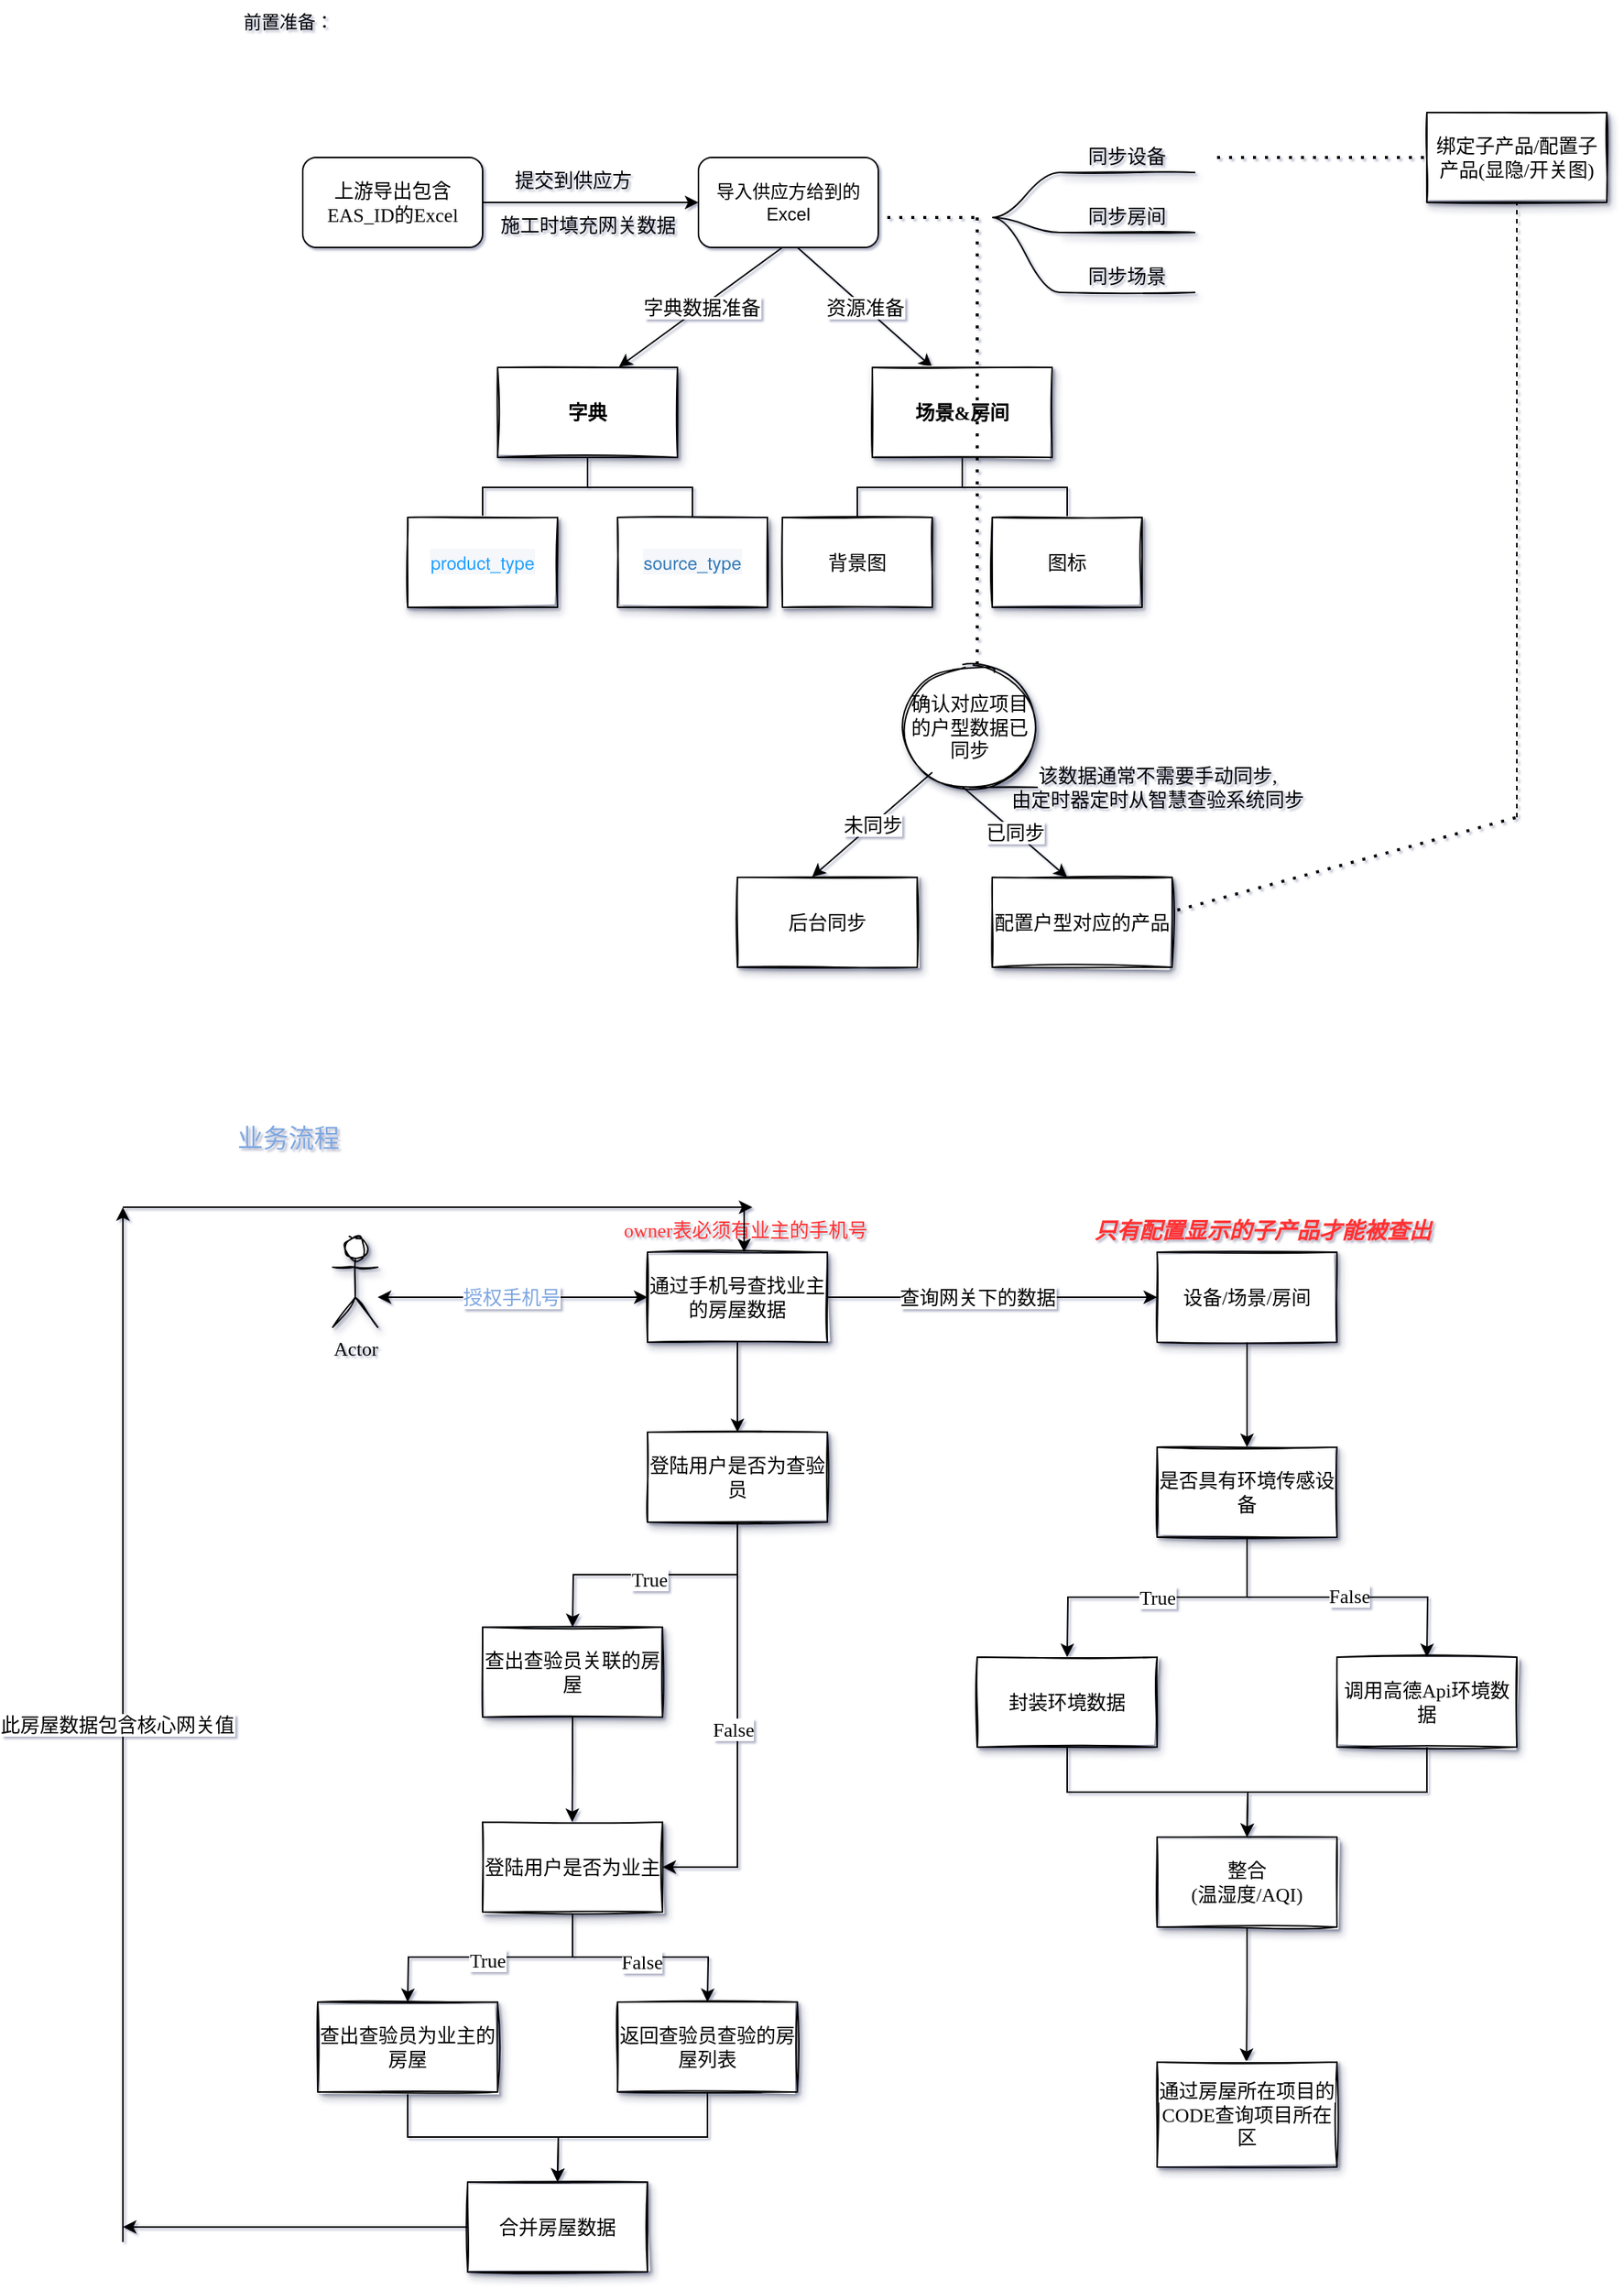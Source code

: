 <mxfile version="20.4.0" type="github">
  <diagram id="gWpfDHFNE3KKYQMcA2ZL" name="第 1 页">
    <mxGraphModel dx="2193" dy="816" grid="1" gridSize="10" guides="1" tooltips="1" connect="1" arrows="1" fold="1" page="1" pageScale="1" pageWidth="827" pageHeight="1169" math="0" shadow="1">
      <root>
        <mxCell id="0" />
        <mxCell id="1" parent="0" />
        <mxCell id="KSl4At89BIPdw04Hjlh8-6" value="前置准备：" style="text;html=1;align=center;verticalAlign=middle;resizable=0;points=[];autosize=1;strokeColor=none;fillColor=none;strokeWidth=18;" vertex="1" parent="1">
          <mxGeometry x="40" y="15" width="80" height="30" as="geometry" />
        </mxCell>
        <mxCell id="KSl4At89BIPdw04Hjlh8-81" value="导入供应方给到的Excel" style="rounded=1;whiteSpace=wrap;html=1;" vertex="1" parent="1">
          <mxGeometry x="354" y="120" width="120" height="60" as="geometry" />
        </mxCell>
        <mxCell id="KSl4At89BIPdw04Hjlh8-82" style="edgeStyle=orthogonalEdgeStyle;rounded=0;orthogonalLoop=1;jettySize=auto;html=1;exitX=1;exitY=0.5;exitDx=0;exitDy=0;entryX=0;entryY=0.5;entryDx=0;entryDy=0;fontFamily=Verdana;fontSize=13;" edge="1" parent="1" source="KSl4At89BIPdw04Hjlh8-83" target="KSl4At89BIPdw04Hjlh8-81">
          <mxGeometry relative="1" as="geometry" />
        </mxCell>
        <mxCell id="KSl4At89BIPdw04Hjlh8-83" value="上游导出包含EAS_ID的Excel" style="rounded=1;whiteSpace=wrap;html=1;strokeWidth=1;fontFamily=Verdana;fontSize=13;strokeColor=default;" vertex="1" parent="1">
          <mxGeometry x="90" y="120" width="120" height="60" as="geometry" />
        </mxCell>
        <mxCell id="KSl4At89BIPdw04Hjlh8-84" value="提交到供应方" style="text;html=1;align=center;verticalAlign=middle;resizable=0;points=[];autosize=1;strokeColor=none;fillColor=none;fontSize=13;fontFamily=Verdana;" vertex="1" parent="1">
          <mxGeometry x="220" y="120" width="100" height="30" as="geometry" />
        </mxCell>
        <mxCell id="KSl4At89BIPdw04Hjlh8-85" value="施工时填充网关数据" style="text;html=1;align=center;verticalAlign=middle;resizable=0;points=[];autosize=1;strokeColor=none;fillColor=none;fontSize=13;fontFamily=Verdana;" vertex="1" parent="1">
          <mxGeometry x="210" y="150" width="140" height="30" as="geometry" />
        </mxCell>
        <mxCell id="KSl4At89BIPdw04Hjlh8-86" value="同步设备" style="whiteSpace=wrap;html=1;shape=partialRectangle;top=0;left=0;bottom=1;right=0;points=[[0,1],[1,1]];fillColor=none;align=center;verticalAlign=bottom;routingCenterY=0.5;snapToPoint=1;recursiveResize=0;autosize=1;treeFolding=1;treeMoving=1;newEdgeStyle={&quot;edgeStyle&quot;:&quot;entityRelationEdgeStyle&quot;,&quot;startArrow&quot;:&quot;none&quot;,&quot;endArrow&quot;:&quot;none&quot;,&quot;segment&quot;:10,&quot;curved&quot;:1};strokeColor=default;strokeWidth=1;fontFamily=Verdana;fontSize=13;shadow=1;sketch=1;" vertex="1" parent="1">
          <mxGeometry x="595" y="100" width="90" height="30" as="geometry" />
        </mxCell>
        <mxCell id="KSl4At89BIPdw04Hjlh8-87" value="" style="edgeStyle=entityRelationEdgeStyle;startArrow=none;endArrow=none;segment=10;curved=1;rounded=0;fontFamily=Verdana;fontSize=13;" edge="1" parent="1" target="KSl4At89BIPdw04Hjlh8-86">
          <mxGeometry relative="1" as="geometry">
            <mxPoint x="550" y="160" as="sourcePoint" />
          </mxGeometry>
        </mxCell>
        <mxCell id="KSl4At89BIPdw04Hjlh8-88" value="同步房间" style="whiteSpace=wrap;html=1;shape=partialRectangle;top=0;left=0;bottom=1;right=0;points=[[0,1],[1,1]];fillColor=none;align=center;verticalAlign=bottom;routingCenterY=0.5;snapToPoint=1;recursiveResize=0;autosize=1;treeFolding=1;treeMoving=1;newEdgeStyle={&quot;edgeStyle&quot;:&quot;entityRelationEdgeStyle&quot;,&quot;startArrow&quot;:&quot;none&quot;,&quot;endArrow&quot;:&quot;none&quot;,&quot;segment&quot;:10,&quot;curved&quot;:1};strokeColor=default;strokeWidth=1;fontFamily=Verdana;fontSize=13;shadow=1;sketch=1;" vertex="1" parent="1">
          <mxGeometry x="595" y="140" width="90" height="30" as="geometry" />
        </mxCell>
        <mxCell id="KSl4At89BIPdw04Hjlh8-89" value="" style="edgeStyle=entityRelationEdgeStyle;startArrow=none;endArrow=none;segment=10;curved=1;rounded=0;fontFamily=Verdana;fontSize=13;" edge="1" parent="1" target="KSl4At89BIPdw04Hjlh8-88">
          <mxGeometry relative="1" as="geometry">
            <mxPoint x="550" y="160" as="sourcePoint" />
          </mxGeometry>
        </mxCell>
        <mxCell id="KSl4At89BIPdw04Hjlh8-90" value="同步场景" style="whiteSpace=wrap;html=1;shape=partialRectangle;top=0;left=0;bottom=1;right=0;points=[[0,1],[1,1]];fillColor=none;align=center;verticalAlign=bottom;routingCenterY=0.5;snapToPoint=1;recursiveResize=0;autosize=1;treeFolding=1;treeMoving=1;newEdgeStyle={&quot;edgeStyle&quot;:&quot;entityRelationEdgeStyle&quot;,&quot;startArrow&quot;:&quot;none&quot;,&quot;endArrow&quot;:&quot;none&quot;,&quot;segment&quot;:10,&quot;curved&quot;:1};strokeColor=default;strokeWidth=1;fontFamily=Verdana;fontSize=13;shadow=1;sketch=1;" vertex="1" parent="1">
          <mxGeometry x="595" y="180" width="90" height="30" as="geometry" />
        </mxCell>
        <mxCell id="KSl4At89BIPdw04Hjlh8-91" value="" style="edgeStyle=entityRelationEdgeStyle;startArrow=none;endArrow=none;segment=10;curved=1;rounded=0;fontFamily=Verdana;fontSize=13;" edge="1" parent="1" target="KSl4At89BIPdw04Hjlh8-90">
          <mxGeometry relative="1" as="geometry">
            <mxPoint x="550" y="160" as="sourcePoint" />
          </mxGeometry>
        </mxCell>
        <mxCell id="KSl4At89BIPdw04Hjlh8-92" value="" style="edgeStyle=elbowEdgeStyle;elbow=vertical;startArrow=none;endArrow=none;rounded=0;fontFamily=Verdana;fontSize=13;" edge="1" parent="1" source="KSl4At89BIPdw04Hjlh8-94" target="KSl4At89BIPdw04Hjlh8-95">
          <mxGeometry relative="1" as="geometry" />
        </mxCell>
        <mxCell id="KSl4At89BIPdw04Hjlh8-93" value="" style="edgeStyle=elbowEdgeStyle;elbow=vertical;startArrow=none;endArrow=none;rounded=0;fontFamily=Verdana;fontSize=13;" edge="1" parent="1" source="KSl4At89BIPdw04Hjlh8-94" target="KSl4At89BIPdw04Hjlh8-96">
          <mxGeometry relative="1" as="geometry" />
        </mxCell>
        <UserObject label="&lt;span style=&quot;font-weight: 700;&quot;&gt;字典&lt;/span&gt;" treeRoot="1" id="KSl4At89BIPdw04Hjlh8-94">
          <mxCell style="whiteSpace=wrap;html=1;align=center;treeFolding=1;treeMoving=1;newEdgeStyle={&quot;edgeStyle&quot;:&quot;elbowEdgeStyle&quot;,&quot;startArrow&quot;:&quot;none&quot;,&quot;endArrow&quot;:&quot;none&quot;};shadow=1;sketch=1;strokeColor=default;strokeWidth=1;fontFamily=Verdana;fontSize=13;" vertex="1" parent="1">
            <mxGeometry x="220" y="260" width="120" height="60" as="geometry" />
          </mxCell>
        </UserObject>
        <mxCell id="KSl4At89BIPdw04Hjlh8-95" value="&lt;a href=&quot;http://10.220.88.97:8081/#/dict/type/data/60&quot; class=&quot;link-type&quot; style=&quot;box-sizing: inherit; background-color: rgb(245, 247, 250); cursor: pointer; color: rgb(32, 160, 255); text-decoration-line: none; font-family: &amp;quot;Helvetica Neue&amp;quot;, Helvetica, &amp;quot;PingFang SC&amp;quot;, &amp;quot;Hiragino Sans GB&amp;quot;, &amp;quot;Microsoft YaHei&amp;quot;, Arial, sans-serif; font-size: 12px;&quot;&gt;&lt;span style=&quot;box-sizing: inherit;&quot;&gt;product_type&lt;/span&gt;&lt;/a&gt;" style="whiteSpace=wrap;html=1;align=center;verticalAlign=middle;treeFolding=1;treeMoving=1;newEdgeStyle={&quot;edgeStyle&quot;:&quot;elbowEdgeStyle&quot;,&quot;startArrow&quot;:&quot;none&quot;,&quot;endArrow&quot;:&quot;none&quot;};shadow=1;sketch=1;strokeColor=default;strokeWidth=1;fontFamily=Verdana;fontSize=13;" vertex="1" parent="1">
          <mxGeometry x="160" y="360" width="100" height="60" as="geometry" />
        </mxCell>
        <mxCell id="KSl4At89BIPdw04Hjlh8-96" value="&lt;a href=&quot;http://10.220.88.97:8081/#/dict/type/data/58&quot; class=&quot;link-type&quot; style=&quot;box-sizing: inherit; background-color: rgb(245, 247, 250); cursor: pointer; color: rgb(51, 122, 183); text-decoration-line: none; font-family: &amp;quot;Helvetica Neue&amp;quot;, Helvetica, &amp;quot;PingFang SC&amp;quot;, &amp;quot;Hiragino Sans GB&amp;quot;, &amp;quot;Microsoft YaHei&amp;quot;, Arial, sans-serif; font-size: 12px;&quot;&gt;&lt;span style=&quot;box-sizing: inherit;&quot;&gt;source_type&lt;/span&gt;&lt;/a&gt;" style="whiteSpace=wrap;html=1;align=center;verticalAlign=middle;treeFolding=1;treeMoving=1;newEdgeStyle={&quot;edgeStyle&quot;:&quot;elbowEdgeStyle&quot;,&quot;startArrow&quot;:&quot;none&quot;,&quot;endArrow&quot;:&quot;none&quot;};shadow=1;sketch=1;strokeColor=default;strokeWidth=1;fontFamily=Verdana;fontSize=13;" vertex="1" parent="1">
          <mxGeometry x="300" y="360" width="100" height="60" as="geometry" />
        </mxCell>
        <mxCell id="KSl4At89BIPdw04Hjlh8-97" value="" style="endArrow=classic;html=1;rounded=0;fontFamily=Verdana;fontSize=13;entryX=0.674;entryY=-0.004;entryDx=0;entryDy=0;entryPerimeter=0;" edge="1" parent="1" target="KSl4At89BIPdw04Hjlh8-94">
          <mxGeometry relative="1" as="geometry">
            <mxPoint x="410" y="180" as="sourcePoint" />
            <mxPoint x="470" y="300" as="targetPoint" />
          </mxGeometry>
        </mxCell>
        <mxCell id="KSl4At89BIPdw04Hjlh8-98" value="字典数据准备" style="edgeLabel;resizable=0;html=1;align=center;verticalAlign=middle;shadow=1;sketch=1;strokeColor=default;strokeWidth=1;fontFamily=Verdana;fontSize=13;" connectable="0" vertex="1" parent="KSl4At89BIPdw04Hjlh8-97">
          <mxGeometry relative="1" as="geometry" />
        </mxCell>
        <mxCell id="KSl4At89BIPdw04Hjlh8-99" value="" style="endArrow=classic;html=1;rounded=0;fontFamily=Verdana;fontSize=13;" edge="1" parent="1">
          <mxGeometry relative="1" as="geometry">
            <mxPoint x="420" y="180" as="sourcePoint" />
            <mxPoint x="510" y="260" as="targetPoint" />
          </mxGeometry>
        </mxCell>
        <mxCell id="KSl4At89BIPdw04Hjlh8-100" value="资源准备" style="edgeLabel;resizable=0;html=1;align=center;verticalAlign=middle;shadow=1;sketch=1;strokeColor=default;strokeWidth=1;fontFamily=Verdana;fontSize=13;" connectable="0" vertex="1" parent="KSl4At89BIPdw04Hjlh8-99">
          <mxGeometry relative="1" as="geometry" />
        </mxCell>
        <mxCell id="KSl4At89BIPdw04Hjlh8-101" value="" style="edgeStyle=elbowEdgeStyle;elbow=vertical;startArrow=none;endArrow=none;rounded=0;fontFamily=Verdana;fontSize=13;" edge="1" parent="1" source="KSl4At89BIPdw04Hjlh8-103" target="KSl4At89BIPdw04Hjlh8-104">
          <mxGeometry relative="1" as="geometry" />
        </mxCell>
        <mxCell id="KSl4At89BIPdw04Hjlh8-102" value="" style="edgeStyle=elbowEdgeStyle;elbow=vertical;startArrow=none;endArrow=none;rounded=0;fontFamily=Verdana;fontSize=13;" edge="1" parent="1" source="KSl4At89BIPdw04Hjlh8-103" target="KSl4At89BIPdw04Hjlh8-105">
          <mxGeometry relative="1" as="geometry" />
        </mxCell>
        <UserObject label="&lt;span style=&quot;font-weight: 700;&quot;&gt;场景&amp;amp;房间&lt;/span&gt;" treeRoot="1" id="KSl4At89BIPdw04Hjlh8-103">
          <mxCell style="whiteSpace=wrap;html=1;align=center;treeFolding=1;treeMoving=1;newEdgeStyle={&quot;edgeStyle&quot;:&quot;elbowEdgeStyle&quot;,&quot;startArrow&quot;:&quot;none&quot;,&quot;endArrow&quot;:&quot;none&quot;};shadow=1;sketch=1;strokeColor=default;strokeWidth=1;fontFamily=Verdana;fontSize=13;" vertex="1" parent="1">
            <mxGeometry x="470" y="260" width="120" height="60" as="geometry" />
          </mxCell>
        </UserObject>
        <mxCell id="KSl4At89BIPdw04Hjlh8-104" value="背景图" style="whiteSpace=wrap;html=1;align=center;verticalAlign=middle;treeFolding=1;treeMoving=1;newEdgeStyle={&quot;edgeStyle&quot;:&quot;elbowEdgeStyle&quot;,&quot;startArrow&quot;:&quot;none&quot;,&quot;endArrow&quot;:&quot;none&quot;};shadow=1;sketch=1;strokeColor=default;strokeWidth=1;fontFamily=Verdana;fontSize=13;" vertex="1" parent="1">
          <mxGeometry x="410" y="360" width="100" height="60" as="geometry" />
        </mxCell>
        <mxCell id="KSl4At89BIPdw04Hjlh8-105" value="图标" style="whiteSpace=wrap;html=1;align=center;verticalAlign=middle;treeFolding=1;treeMoving=1;newEdgeStyle={&quot;edgeStyle&quot;:&quot;elbowEdgeStyle&quot;,&quot;startArrow&quot;:&quot;none&quot;,&quot;endArrow&quot;:&quot;none&quot;};shadow=1;sketch=1;strokeColor=default;strokeWidth=1;fontFamily=Verdana;fontSize=13;" vertex="1" parent="1">
          <mxGeometry x="550" y="360" width="100" height="60" as="geometry" />
        </mxCell>
        <mxCell id="KSl4At89BIPdw04Hjlh8-106" value="" style="endArrow=none;dashed=1;html=1;dashPattern=1 3;strokeWidth=2;rounded=0;fontFamily=Verdana;fontSize=13;" edge="1" parent="1">
          <mxGeometry width="50" height="50" relative="1" as="geometry">
            <mxPoint x="480" y="160" as="sourcePoint" />
            <mxPoint x="540" y="160" as="targetPoint" />
          </mxGeometry>
        </mxCell>
        <mxCell id="KSl4At89BIPdw04Hjlh8-107" value="" style="endArrow=none;dashed=1;html=1;dashPattern=1 3;strokeWidth=2;rounded=0;fontFamily=Verdana;fontSize=13;" edge="1" parent="1">
          <mxGeometry width="50" height="50" relative="1" as="geometry">
            <mxPoint x="540" y="530.0" as="sourcePoint" />
            <mxPoint x="540" y="160" as="targetPoint" />
          </mxGeometry>
        </mxCell>
        <mxCell id="KSl4At89BIPdw04Hjlh8-108" value="确认对应项目的户型数据已同步" style="shape=tapeData;whiteSpace=wrap;html=1;perimeter=ellipsePerimeter;shadow=1;sketch=1;strokeColor=default;strokeWidth=1;fontFamily=Verdana;fontSize=13;" vertex="1" parent="1">
          <mxGeometry x="490" y="460" width="90" height="80" as="geometry" />
        </mxCell>
        <mxCell id="KSl4At89BIPdw04Hjlh8-109" value="后台同步" style="rounded=0;whiteSpace=wrap;html=1;shadow=1;sketch=1;strokeColor=default;strokeWidth=1;fontFamily=Verdana;fontSize=13;" vertex="1" parent="1">
          <mxGeometry x="380" y="600" width="120" height="60" as="geometry" />
        </mxCell>
        <mxCell id="KSl4At89BIPdw04Hjlh8-110" value="" style="endArrow=classic;html=1;rounded=0;fontFamily=Verdana;fontSize=13;entryX=0.415;entryY=-0.004;entryDx=0;entryDy=0;entryPerimeter=0;" edge="1" parent="1" target="KSl4At89BIPdw04Hjlh8-109">
          <mxGeometry relative="1" as="geometry">
            <mxPoint x="510" y="530.0" as="sourcePoint" />
            <mxPoint x="595" y="560" as="targetPoint" />
          </mxGeometry>
        </mxCell>
        <mxCell id="KSl4At89BIPdw04Hjlh8-111" value="未同步" style="edgeLabel;resizable=0;html=1;align=center;verticalAlign=middle;shadow=1;sketch=1;strokeColor=default;strokeWidth=1;fontFamily=Verdana;fontSize=13;" connectable="0" vertex="1" parent="KSl4At89BIPdw04Hjlh8-110">
          <mxGeometry relative="1" as="geometry" />
        </mxCell>
        <mxCell id="KSl4At89BIPdw04Hjlh8-112" value="该数据通常不需要手动同步,&lt;br&gt;由定时器定时从智慧查验系统同步" style="text;html=1;align=center;verticalAlign=middle;resizable=0;points=[];autosize=1;strokeColor=none;fillColor=none;fontSize=13;fontFamily=Verdana;" vertex="1" parent="1">
          <mxGeometry x="550" y="520" width="220" height="40" as="geometry" />
        </mxCell>
        <mxCell id="KSl4At89BIPdw04Hjlh8-113" value="" style="endArrow=none;dashed=1;html=1;dashPattern=1 3;strokeWidth=2;rounded=0;fontFamily=Verdana;fontSize=13;" edge="1" parent="1">
          <mxGeometry width="50" height="50" relative="1" as="geometry">
            <mxPoint x="700" y="120" as="sourcePoint" />
            <mxPoint x="840" y="120" as="targetPoint" />
          </mxGeometry>
        </mxCell>
        <mxCell id="KSl4At89BIPdw04Hjlh8-114" value="绑定子产品/配置子产品(显隐/开关图)" style="rounded=0;whiteSpace=wrap;html=1;shadow=1;sketch=1;strokeColor=default;strokeWidth=1;fontFamily=Verdana;fontSize=13;" vertex="1" parent="1">
          <mxGeometry x="840" y="90" width="120" height="60" as="geometry" />
        </mxCell>
        <mxCell id="KSl4At89BIPdw04Hjlh8-115" value="w" style="endArrow=classic;html=1;rounded=0;fontFamily=Verdana;fontSize=13;" edge="1" parent="1">
          <mxGeometry relative="1" as="geometry">
            <mxPoint x="530" y="539.47" as="sourcePoint" />
            <mxPoint x="600" y="600.0" as="targetPoint" />
          </mxGeometry>
        </mxCell>
        <mxCell id="KSl4At89BIPdw04Hjlh8-116" value="已同步" style="edgeLabel;resizable=0;html=1;align=center;verticalAlign=middle;shadow=1;sketch=1;strokeColor=default;strokeWidth=1;fontFamily=Verdana;fontSize=13;" connectable="0" vertex="1" parent="KSl4At89BIPdw04Hjlh8-115">
          <mxGeometry relative="1" as="geometry" />
        </mxCell>
        <mxCell id="KSl4At89BIPdw04Hjlh8-117" value="配置户型对应的产品" style="rounded=0;whiteSpace=wrap;html=1;shadow=1;sketch=1;strokeColor=default;strokeWidth=1;fontFamily=Verdana;fontSize=13;" vertex="1" parent="1">
          <mxGeometry x="550" y="600" width="120" height="60" as="geometry" />
        </mxCell>
        <mxCell id="KSl4At89BIPdw04Hjlh8-118" value="" style="endArrow=none;dashed=1;html=1;rounded=0;fontFamily=Verdana;fontSize=13;" edge="1" parent="1">
          <mxGeometry width="50" height="50" relative="1" as="geometry">
            <mxPoint x="900" y="560.0" as="sourcePoint" />
            <mxPoint x="900" y="150" as="targetPoint" />
          </mxGeometry>
        </mxCell>
        <mxCell id="KSl4At89BIPdw04Hjlh8-119" value="" style="endArrow=none;dashed=1;html=1;dashPattern=1 3;strokeWidth=2;rounded=0;fontFamily=Verdana;fontSize=13;exitX=1.029;exitY=0.365;exitDx=0;exitDy=0;exitPerimeter=0;" edge="1" parent="1" source="KSl4At89BIPdw04Hjlh8-117">
          <mxGeometry width="50" height="50" relative="1" as="geometry">
            <mxPoint x="850" y="610" as="sourcePoint" />
            <mxPoint x="900" y="560.0" as="targetPoint" />
          </mxGeometry>
        </mxCell>
        <mxCell id="KSl4At89BIPdw04Hjlh8-120" value="Actor" style="shape=umlActor;verticalLabelPosition=bottom;verticalAlign=top;html=1;outlineConnect=0;shadow=1;sketch=1;strokeColor=default;strokeWidth=1;fontFamily=Verdana;fontSize=13;" vertex="1" parent="1">
          <mxGeometry x="110" y="840" width="30" height="60" as="geometry" />
        </mxCell>
        <mxCell id="KSl4At89BIPdw04Hjlh8-121" value="" style="endArrow=classic;startArrow=classic;html=1;rounded=0;fontFamily=Verdana;fontSize=13;entryX=0;entryY=0.5;entryDx=0;entryDy=0;" edge="1" parent="1" target="KSl4At89BIPdw04Hjlh8-122">
          <mxGeometry width="50" height="50" relative="1" as="geometry">
            <mxPoint x="140.0" y="880" as="sourcePoint" />
            <mxPoint x="230.0" y="880" as="targetPoint" />
          </mxGeometry>
        </mxCell>
        <mxCell id="KSl4At89BIPdw04Hjlh8-125" value="授权手机号" style="edgeLabel;html=1;align=center;verticalAlign=middle;resizable=0;points=[];fontSize=13;fontFamily=Verdana;fontColor=#7EA6E0;" vertex="1" connectable="0" parent="KSl4At89BIPdw04Hjlh8-121">
          <mxGeometry x="0.001" y="-1" relative="1" as="geometry">
            <mxPoint x="-1" y="-1" as="offset" />
          </mxGeometry>
        </mxCell>
        <mxCell id="KSl4At89BIPdw04Hjlh8-127" style="edgeStyle=orthogonalEdgeStyle;rounded=0;orthogonalLoop=1;jettySize=auto;html=1;exitX=0.5;exitY=1;exitDx=0;exitDy=0;fontFamily=Verdana;fontSize=13;fontColor=#7EA6E0;entryX=0.5;entryY=0;entryDx=0;entryDy=0;" edge="1" parent="1" source="KSl4At89BIPdw04Hjlh8-122" target="KSl4At89BIPdw04Hjlh8-128">
          <mxGeometry relative="1" as="geometry">
            <mxPoint x="270.0" y="970" as="targetPoint" />
          </mxGeometry>
        </mxCell>
        <mxCell id="KSl4At89BIPdw04Hjlh8-155" style="edgeStyle=orthogonalEdgeStyle;rounded=0;orthogonalLoop=1;jettySize=auto;html=1;exitX=1;exitY=0.5;exitDx=0;exitDy=0;entryX=0;entryY=0.5;entryDx=0;entryDy=0;fontFamily=Verdana;fontSize=13;fontColor=#000000;" edge="1" parent="1" source="KSl4At89BIPdw04Hjlh8-122" target="KSl4At89BIPdw04Hjlh8-154">
          <mxGeometry relative="1" as="geometry" />
        </mxCell>
        <mxCell id="KSl4At89BIPdw04Hjlh8-156" value="查询网关下的数据" style="edgeLabel;html=1;align=center;verticalAlign=middle;resizable=0;points=[];fontSize=13;fontFamily=Verdana;fontColor=#000000;" vertex="1" connectable="0" parent="KSl4At89BIPdw04Hjlh8-155">
          <mxGeometry x="-0.092" relative="1" as="geometry">
            <mxPoint as="offset" />
          </mxGeometry>
        </mxCell>
        <mxCell id="KSl4At89BIPdw04Hjlh8-122" value="通过手机号查找业主的房屋数据" style="rounded=0;whiteSpace=wrap;html=1;shadow=1;sketch=1;strokeColor=default;strokeWidth=1;fontFamily=Verdana;fontSize=13;" vertex="1" parent="1">
          <mxGeometry x="320" y="850" width="120" height="60" as="geometry" />
        </mxCell>
        <mxCell id="KSl4At89BIPdw04Hjlh8-123" value="&lt;font style=&quot;font-size: 17px;&quot; color=&quot;#7ea6e0&quot;&gt;业务流程&lt;/font&gt;" style="text;html=1;align=center;verticalAlign=middle;resizable=0;points=[];autosize=1;strokeColor=none;fillColor=none;fontSize=13;fontFamily=Verdana;fontColor=#FF3333;" vertex="1" parent="1">
          <mxGeometry x="35" y="760" width="90" height="30" as="geometry" />
        </mxCell>
        <mxCell id="KSl4At89BIPdw04Hjlh8-126" value="&lt;span style=&quot;color: rgb(255, 51, 51);&quot;&gt;owner表必须有业主的手机号&lt;/span&gt;" style="text;html=1;align=center;verticalAlign=middle;resizable=0;points=[];autosize=1;strokeColor=none;fillColor=none;fontSize=13;fontFamily=Verdana;fontColor=#7EA6E0;" vertex="1" parent="1">
          <mxGeometry x="290" y="820" width="190" height="30" as="geometry" />
        </mxCell>
        <mxCell id="KSl4At89BIPdw04Hjlh8-129" style="edgeStyle=orthogonalEdgeStyle;rounded=0;orthogonalLoop=1;jettySize=auto;html=1;exitX=0.5;exitY=1;exitDx=0;exitDy=0;fontFamily=Verdana;fontSize=13;fontColor=#000000;" edge="1" parent="1" source="KSl4At89BIPdw04Hjlh8-128">
          <mxGeometry relative="1" as="geometry">
            <mxPoint x="270.0" y="1100" as="targetPoint" />
          </mxGeometry>
        </mxCell>
        <mxCell id="KSl4At89BIPdw04Hjlh8-130" value="True" style="edgeLabel;html=1;align=center;verticalAlign=middle;resizable=0;points=[];fontSize=13;fontFamily=Verdana;fontColor=#000000;" vertex="1" connectable="0" parent="KSl4At89BIPdw04Hjlh8-129">
          <mxGeometry x="0.059" y="3" relative="1" as="geometry">
            <mxPoint x="1" as="offset" />
          </mxGeometry>
        </mxCell>
        <mxCell id="KSl4At89BIPdw04Hjlh8-131" style="edgeStyle=orthogonalEdgeStyle;rounded=0;orthogonalLoop=1;jettySize=auto;html=1;exitX=0.5;exitY=1;exitDx=0;exitDy=0;fontFamily=Verdana;fontSize=13;fontColor=#000000;entryX=1;entryY=0.5;entryDx=0;entryDy=0;" edge="1" parent="1" source="KSl4At89BIPdw04Hjlh8-128" target="KSl4At89BIPdw04Hjlh8-138">
          <mxGeometry relative="1" as="geometry">
            <mxPoint x="490" y="1120" as="targetPoint" />
          </mxGeometry>
        </mxCell>
        <mxCell id="KSl4At89BIPdw04Hjlh8-132" value="False" style="edgeLabel;html=1;align=center;verticalAlign=middle;resizable=0;points=[];fontSize=13;fontFamily=Verdana;fontColor=#000000;" vertex="1" connectable="0" parent="KSl4At89BIPdw04Hjlh8-131">
          <mxGeometry x="-0.016" y="-3" relative="1" as="geometry">
            <mxPoint as="offset" />
          </mxGeometry>
        </mxCell>
        <mxCell id="KSl4At89BIPdw04Hjlh8-128" value="&lt;font color=&quot;#000000&quot;&gt;登陆用户是否为查验员&lt;/font&gt;" style="rounded=0;whiteSpace=wrap;html=1;shadow=1;sketch=1;strokeColor=default;strokeWidth=1;fontFamily=Verdana;fontSize=13;fontColor=#7EA6E0;" vertex="1" parent="1">
          <mxGeometry x="320" y="970" width="120" height="60" as="geometry" />
        </mxCell>
        <mxCell id="KSl4At89BIPdw04Hjlh8-137" style="edgeStyle=orthogonalEdgeStyle;rounded=0;orthogonalLoop=1;jettySize=auto;html=1;exitX=0.5;exitY=1;exitDx=0;exitDy=0;fontFamily=Verdana;fontSize=13;fontColor=#000000;" edge="1" parent="1" source="KSl4At89BIPdw04Hjlh8-133">
          <mxGeometry relative="1" as="geometry">
            <mxPoint x="269.789" y="1230" as="targetPoint" />
          </mxGeometry>
        </mxCell>
        <mxCell id="KSl4At89BIPdw04Hjlh8-133" value="查出查验员关联的房屋" style="rounded=0;whiteSpace=wrap;html=1;shadow=1;sketch=1;strokeColor=default;strokeWidth=1;fontFamily=Verdana;fontSize=13;fontColor=#000000;" vertex="1" parent="1">
          <mxGeometry x="210" y="1100" width="120" height="60" as="geometry" />
        </mxCell>
        <mxCell id="KSl4At89BIPdw04Hjlh8-139" style="edgeStyle=orthogonalEdgeStyle;rounded=0;orthogonalLoop=1;jettySize=auto;html=1;exitX=0.5;exitY=1;exitDx=0;exitDy=0;fontFamily=Verdana;fontSize=13;fontColor=#000000;" edge="1" parent="1" source="KSl4At89BIPdw04Hjlh8-138">
          <mxGeometry relative="1" as="geometry">
            <mxPoint x="160.0" y="1350" as="targetPoint" />
          </mxGeometry>
        </mxCell>
        <mxCell id="KSl4At89BIPdw04Hjlh8-140" value="True" style="edgeLabel;html=1;align=center;verticalAlign=middle;resizable=0;points=[];fontSize=13;fontFamily=Verdana;fontColor=#000000;" vertex="1" connectable="0" parent="KSl4At89BIPdw04Hjlh8-139">
          <mxGeometry x="0.03" y="2" relative="1" as="geometry">
            <mxPoint as="offset" />
          </mxGeometry>
        </mxCell>
        <mxCell id="KSl4At89BIPdw04Hjlh8-142" style="edgeStyle=orthogonalEdgeStyle;rounded=0;orthogonalLoop=1;jettySize=auto;html=1;exitX=0.5;exitY=1;exitDx=0;exitDy=0;fontFamily=Verdana;fontSize=13;fontColor=#000000;" edge="1" parent="1" source="KSl4At89BIPdw04Hjlh8-138">
          <mxGeometry relative="1" as="geometry">
            <mxPoint x="360" y="1350" as="targetPoint" />
          </mxGeometry>
        </mxCell>
        <mxCell id="KSl4At89BIPdw04Hjlh8-143" value="False" style="edgeLabel;html=1;align=center;verticalAlign=middle;resizable=0;points=[];fontSize=13;fontFamily=Verdana;fontColor=#000000;" vertex="1" connectable="0" parent="KSl4At89BIPdw04Hjlh8-142">
          <mxGeometry x="0.008" y="-3" relative="1" as="geometry">
            <mxPoint as="offset" />
          </mxGeometry>
        </mxCell>
        <mxCell id="KSl4At89BIPdw04Hjlh8-138" value="登陆用户是否为业主" style="rounded=0;whiteSpace=wrap;html=1;shadow=1;sketch=1;strokeColor=default;strokeWidth=1;fontFamily=Verdana;fontSize=13;fontColor=#000000;" vertex="1" parent="1">
          <mxGeometry x="210" y="1230" width="120" height="60" as="geometry" />
        </mxCell>
        <mxCell id="KSl4At89BIPdw04Hjlh8-145" style="edgeStyle=orthogonalEdgeStyle;rounded=0;orthogonalLoop=1;jettySize=auto;html=1;exitX=0.5;exitY=1;exitDx=0;exitDy=0;fontFamily=Verdana;fontSize=13;fontColor=#000000;" edge="1" parent="1" source="KSl4At89BIPdw04Hjlh8-141">
          <mxGeometry relative="1" as="geometry">
            <mxPoint x="260" y="1470" as="targetPoint" />
          </mxGeometry>
        </mxCell>
        <mxCell id="KSl4At89BIPdw04Hjlh8-141" value="查出查验员为业主的房屋" style="rounded=0;whiteSpace=wrap;html=1;shadow=1;sketch=1;strokeColor=default;strokeWidth=1;fontFamily=Verdana;fontSize=13;fontColor=#000000;" vertex="1" parent="1">
          <mxGeometry x="100" y="1350" width="120" height="60" as="geometry" />
        </mxCell>
        <mxCell id="KSl4At89BIPdw04Hjlh8-146" style="edgeStyle=orthogonalEdgeStyle;rounded=0;orthogonalLoop=1;jettySize=auto;html=1;exitX=0.5;exitY=1;exitDx=0;exitDy=0;fontFamily=Verdana;fontSize=13;fontColor=#000000;" edge="1" parent="1" source="KSl4At89BIPdw04Hjlh8-144">
          <mxGeometry relative="1" as="geometry">
            <mxPoint x="260.0" y="1470" as="targetPoint" />
          </mxGeometry>
        </mxCell>
        <mxCell id="KSl4At89BIPdw04Hjlh8-144" value="返回查验员查验的房屋列表" style="rounded=0;whiteSpace=wrap;html=1;shadow=1;sketch=1;strokeColor=default;strokeWidth=1;fontFamily=Verdana;fontSize=13;fontColor=#000000;" vertex="1" parent="1">
          <mxGeometry x="300" y="1350" width="120" height="60" as="geometry" />
        </mxCell>
        <mxCell id="KSl4At89BIPdw04Hjlh8-148" value="合并房屋数据" style="rounded=0;whiteSpace=wrap;html=1;shadow=1;sketch=1;strokeColor=default;strokeWidth=1;fontFamily=Verdana;fontSize=13;fontColor=#000000;" vertex="1" parent="1">
          <mxGeometry x="200" y="1470" width="120" height="60" as="geometry" />
        </mxCell>
        <mxCell id="KSl4At89BIPdw04Hjlh8-150" value="" style="endArrow=classic;html=1;rounded=0;fontFamily=Verdana;fontSize=13;fontColor=#000000;" edge="1" parent="1">
          <mxGeometry width="50" height="50" relative="1" as="geometry">
            <mxPoint x="200" y="1500" as="sourcePoint" />
            <mxPoint x="-30" y="1500" as="targetPoint" />
          </mxGeometry>
        </mxCell>
        <mxCell id="KSl4At89BIPdw04Hjlh8-151" value="" style="endArrow=classic;html=1;rounded=0;fontFamily=Verdana;fontSize=13;fontColor=#000000;" edge="1" parent="1">
          <mxGeometry width="50" height="50" relative="1" as="geometry">
            <mxPoint x="-30" y="1510" as="sourcePoint" />
            <mxPoint x="-30" y="820" as="targetPoint" />
          </mxGeometry>
        </mxCell>
        <mxCell id="KSl4At89BIPdw04Hjlh8-157" value="此房屋数据包含核心网关值" style="edgeLabel;html=1;align=center;verticalAlign=middle;resizable=0;points=[];fontSize=13;fontFamily=Verdana;fontColor=#000000;" vertex="1" connectable="0" parent="KSl4At89BIPdw04Hjlh8-151">
          <mxGeometry x="-0.0" y="4" relative="1" as="geometry">
            <mxPoint as="offset" />
          </mxGeometry>
        </mxCell>
        <mxCell id="KSl4At89BIPdw04Hjlh8-152" value="" style="endArrow=classic;html=1;rounded=0;fontFamily=Verdana;fontSize=13;fontColor=#000000;" edge="1" parent="1">
          <mxGeometry width="50" height="50" relative="1" as="geometry">
            <mxPoint x="-30" y="820" as="sourcePoint" />
            <mxPoint x="390" y="820" as="targetPoint" />
          </mxGeometry>
        </mxCell>
        <mxCell id="KSl4At89BIPdw04Hjlh8-153" value="" style="endArrow=classic;html=1;rounded=0;fontFamily=Verdana;fontSize=13;fontColor=#000000;" edge="1" parent="1">
          <mxGeometry width="50" height="50" relative="1" as="geometry">
            <mxPoint x="384.47" y="820" as="sourcePoint" />
            <mxPoint x="384.47" y="850" as="targetPoint" />
          </mxGeometry>
        </mxCell>
        <mxCell id="KSl4At89BIPdw04Hjlh8-158" style="edgeStyle=orthogonalEdgeStyle;rounded=0;orthogonalLoop=1;jettySize=auto;html=1;exitX=0.5;exitY=1;exitDx=0;exitDy=0;fontFamily=Verdana;fontSize=13;fontColor=#000000;" edge="1" parent="1" source="KSl4At89BIPdw04Hjlh8-154">
          <mxGeometry relative="1" as="geometry">
            <mxPoint x="720" y="980" as="targetPoint" />
          </mxGeometry>
        </mxCell>
        <mxCell id="KSl4At89BIPdw04Hjlh8-154" value="&lt;span style=&quot;background-color: rgb(255, 255, 255);&quot;&gt;设备/场景/房间&lt;/span&gt;" style="rounded=0;whiteSpace=wrap;html=1;shadow=1;sketch=1;strokeColor=default;strokeWidth=1;fontFamily=Verdana;fontSize=13;fontColor=#000000;" vertex="1" parent="1">
          <mxGeometry x="660" y="850" width="120" height="60" as="geometry" />
        </mxCell>
        <mxCell id="KSl4At89BIPdw04Hjlh8-160" value="True" style="edgeStyle=orthogonalEdgeStyle;rounded=0;orthogonalLoop=1;jettySize=auto;html=1;exitX=0.5;exitY=1;exitDx=0;exitDy=0;fontFamily=Verdana;fontSize=13;fontColor=#000000;" edge="1" parent="1" source="KSl4At89BIPdw04Hjlh8-159">
          <mxGeometry relative="1" as="geometry">
            <mxPoint x="600" y="1120" as="targetPoint" />
          </mxGeometry>
        </mxCell>
        <mxCell id="KSl4At89BIPdw04Hjlh8-162" style="edgeStyle=orthogonalEdgeStyle;rounded=0;orthogonalLoop=1;jettySize=auto;html=1;exitX=0.5;exitY=1;exitDx=0;exitDy=0;fontFamily=Verdana;fontSize=13;fontColor=#000000;" edge="1" parent="1" source="KSl4At89BIPdw04Hjlh8-159">
          <mxGeometry relative="1" as="geometry">
            <mxPoint x="840" y="1120" as="targetPoint" />
          </mxGeometry>
        </mxCell>
        <mxCell id="KSl4At89BIPdw04Hjlh8-163" value="False" style="edgeLabel;html=1;align=center;verticalAlign=middle;resizable=0;points=[];fontSize=13;fontFamily=Verdana;fontColor=#000000;" vertex="1" connectable="0" parent="KSl4At89BIPdw04Hjlh8-162">
          <mxGeometry x="0.075" y="1" relative="1" as="geometry">
            <mxPoint as="offset" />
          </mxGeometry>
        </mxCell>
        <mxCell id="KSl4At89BIPdw04Hjlh8-159" value="是否具有环境传感设备" style="rounded=0;whiteSpace=wrap;html=1;shadow=1;sketch=1;strokeColor=default;strokeWidth=1;fontFamily=Verdana;fontSize=13;fontColor=#000000;" vertex="1" parent="1">
          <mxGeometry x="660" y="980" width="120" height="60" as="geometry" />
        </mxCell>
        <mxCell id="KSl4At89BIPdw04Hjlh8-165" style="edgeStyle=orthogonalEdgeStyle;rounded=0;orthogonalLoop=1;jettySize=auto;html=1;exitX=0.5;exitY=1;exitDx=0;exitDy=0;fontFamily=Verdana;fontSize=13;fontColor=#000000;" edge="1" parent="1" source="KSl4At89BIPdw04Hjlh8-161">
          <mxGeometry relative="1" as="geometry">
            <mxPoint x="720" y="1240" as="targetPoint" />
          </mxGeometry>
        </mxCell>
        <mxCell id="KSl4At89BIPdw04Hjlh8-161" value="封装环境数据" style="rounded=0;whiteSpace=wrap;html=1;shadow=1;sketch=1;strokeColor=default;strokeWidth=1;fontFamily=Verdana;fontSize=13;fontColor=#000000;" vertex="1" parent="1">
          <mxGeometry x="540" y="1120" width="120" height="60" as="geometry" />
        </mxCell>
        <mxCell id="KSl4At89BIPdw04Hjlh8-166" style="edgeStyle=orthogonalEdgeStyle;rounded=0;orthogonalLoop=1;jettySize=auto;html=1;exitX=0.5;exitY=1;exitDx=0;exitDy=0;fontFamily=Verdana;fontSize=13;fontColor=#000000;" edge="1" parent="1" source="KSl4At89BIPdw04Hjlh8-164">
          <mxGeometry relative="1" as="geometry">
            <mxPoint x="720" y="1240" as="targetPoint" />
          </mxGeometry>
        </mxCell>
        <mxCell id="KSl4At89BIPdw04Hjlh8-164" value="调用高德Api环境数据" style="rounded=0;whiteSpace=wrap;html=1;shadow=1;sketch=1;strokeColor=default;strokeWidth=1;fontFamily=Verdana;fontSize=13;fontColor=#000000;" vertex="1" parent="1">
          <mxGeometry x="780" y="1120" width="120" height="60" as="geometry" />
        </mxCell>
        <mxCell id="KSl4At89BIPdw04Hjlh8-168" style="edgeStyle=orthogonalEdgeStyle;rounded=0;orthogonalLoop=1;jettySize=auto;html=1;exitX=0.5;exitY=1;exitDx=0;exitDy=0;fontFamily=Verdana;fontSize=13;fontColor=#000000;" edge="1" parent="1" source="KSl4At89BIPdw04Hjlh8-167">
          <mxGeometry relative="1" as="geometry">
            <mxPoint x="719.632" y="1390" as="targetPoint" />
          </mxGeometry>
        </mxCell>
        <mxCell id="KSl4At89BIPdw04Hjlh8-167" value="整合&lt;br&gt;(温湿度/AQI)" style="rounded=0;whiteSpace=wrap;html=1;shadow=1;sketch=1;strokeColor=default;strokeWidth=1;fontFamily=Verdana;fontSize=13;fontColor=#000000;" vertex="1" parent="1">
          <mxGeometry x="660" y="1240" width="120" height="60" as="geometry" />
        </mxCell>
        <mxCell id="KSl4At89BIPdw04Hjlh8-170" value="&lt;span style=&quot;background-color: rgb(255, 255, 255);&quot;&gt;通过房屋所在项目的CODE查询项目所在区&lt;/span&gt;" style="rounded=0;whiteSpace=wrap;html=1;shadow=1;sketch=1;strokeColor=default;strokeWidth=1;fontFamily=Verdana;fontSize=13;fontColor=#000000;" vertex="1" parent="1">
          <mxGeometry x="660" y="1390" width="120" height="70" as="geometry" />
        </mxCell>
        <mxCell id="KSl4At89BIPdw04Hjlh8-172" value="&lt;font size=&quot;1&quot; color=&quot;#ff3333&quot;&gt;&lt;b&gt;&lt;i style=&quot;font-size: 15px;&quot;&gt;只有配置显示的子产品才能被查出&lt;/i&gt;&lt;/b&gt;&lt;/font&gt;" style="text;html=1;align=center;verticalAlign=middle;resizable=0;points=[];autosize=1;strokeColor=none;fillColor=none;fontSize=13;fontFamily=Verdana;fontColor=#000000;" vertex="1" parent="1">
          <mxGeometry x="605" y="820" width="250" height="30" as="geometry" />
        </mxCell>
      </root>
    </mxGraphModel>
  </diagram>
</mxfile>
